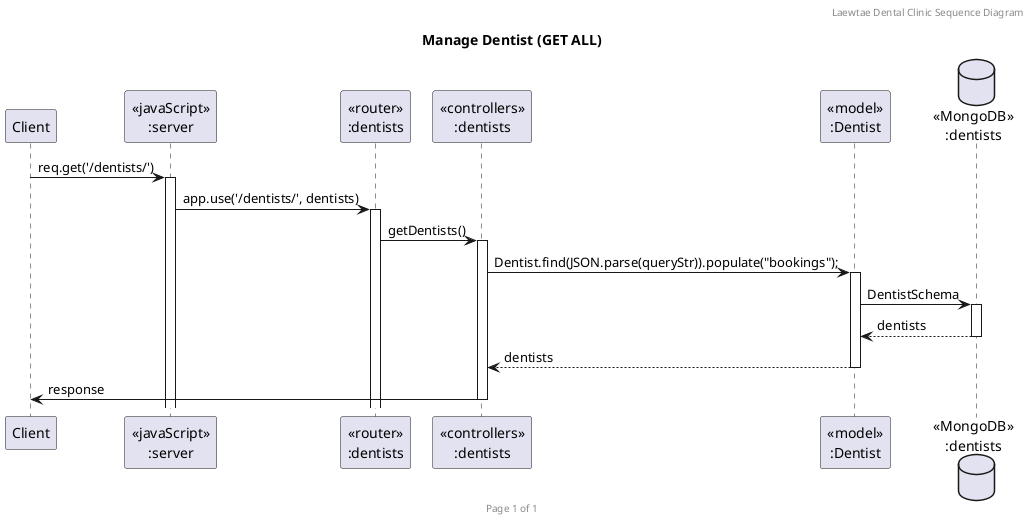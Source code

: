@startuml Manage Dentist (GET ALL)

header Laewtae Dental Clinic Sequence Diagram
footer Page %page% of %lastpage%
title "Manage Dentist (GET ALL)"

participant "Client" as client
participant "<<javaScript>>\n:server" as server
participant "<<router>>\n:dentists" as routerDentists
participant "<<controllers>>\n:dentists" as controllersDentists
participant "<<model>>\n:Dentist" as modelDentist
database "<<MongoDB>>\n:dentists" as DentistsDatabase

client->server ++:req.get('/dentists/')
server->routerDentists ++:app.use('/dentists/', dentists)

routerDentists -> controllersDentists ++:getDentists()
controllersDentists->modelDentist ++:Dentist.find(JSON.parse(queryStr)).populate("bookings");
modelDentist ->DentistsDatabase ++: DentistSchema
DentistsDatabase --> modelDentist --: dentists
controllersDentists <-- modelDentist --: dentists
client <- controllersDentists --:response

@enduml